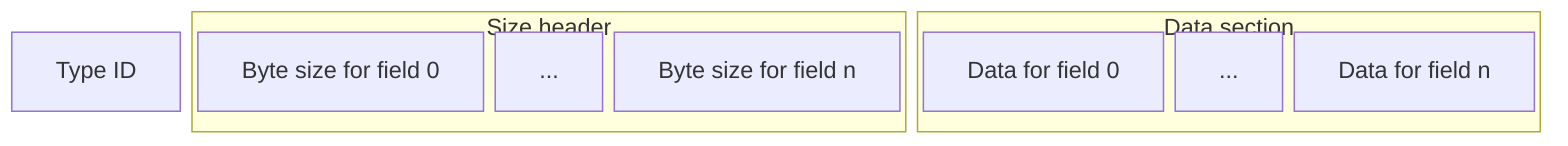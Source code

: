 ---
config:
  flowchart:
    nodeSpacing: 8
    rankSpacing: 8
---
graph LR
    T[Type ID]

    subgraph Size header
    S0[Byte size for field 0]
    ETC[...]
    SN[Byte size for field n]
    end

    subgraph Data section
    D0[Data for field 0]
    DETC[...]
    DN[Data for field n]
    end

    T ~~~ S0 ~~~ ETC ~~~ SN ~~~ D0 ~~~ DETC ~~~ DN